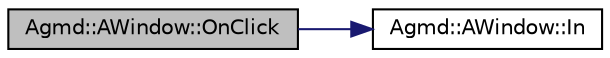 digraph "Agmd::AWindow::OnClick"
{
  edge [fontname="Helvetica",fontsize="10",labelfontname="Helvetica",labelfontsize="10"];
  node [fontname="Helvetica",fontsize="10",shape=record];
  rankdir="LR";
  Node1 [label="Agmd::AWindow::OnClick",height=0.2,width=0.4,color="black", fillcolor="grey75", style="filled" fontcolor="black"];
  Node1 -> Node2 [color="midnightblue",fontsize="10",style="solid",fontname="Helvetica"];
  Node2 [label="Agmd::AWindow::In",height=0.2,width=0.4,color="black", fillcolor="white", style="filled",URL="$class_agmd_1_1_a_window.html#a5fa5a01cdc1b210fd98a19755c9dc748"];
}
